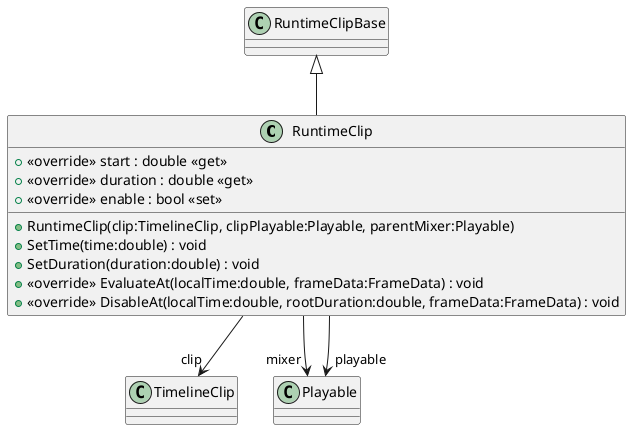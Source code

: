 @startuml
class RuntimeClip {
    + <<override>> start : double <<get>>
    + <<override>> duration : double <<get>>
    + RuntimeClip(clip:TimelineClip, clipPlayable:Playable, parentMixer:Playable)
    + <<override>> enable : bool <<set>>
    + SetTime(time:double) : void
    + SetDuration(duration:double) : void
    + <<override>> EvaluateAt(localTime:double, frameData:FrameData) : void
    + <<override>> DisableAt(localTime:double, rootDuration:double, frameData:FrameData) : void
}
RuntimeClipBase <|-- RuntimeClip
RuntimeClip --> "clip" TimelineClip
RuntimeClip --> "mixer" Playable
RuntimeClip --> "playable" Playable
@enduml
